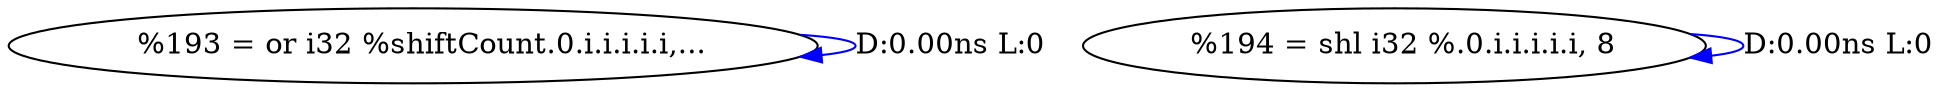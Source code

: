 digraph {
Node0x346a8a0[label="  %193 = or i32 %shiftCount.0.i.i.i.i.i,..."];
Node0x346a8a0 -> Node0x346a8a0[label="D:0.00ns L:0",color=blue];
Node0x346a980[label="  %194 = shl i32 %.0.i.i.i.i.i, 8"];
Node0x346a980 -> Node0x346a980[label="D:0.00ns L:0",color=blue];
}

